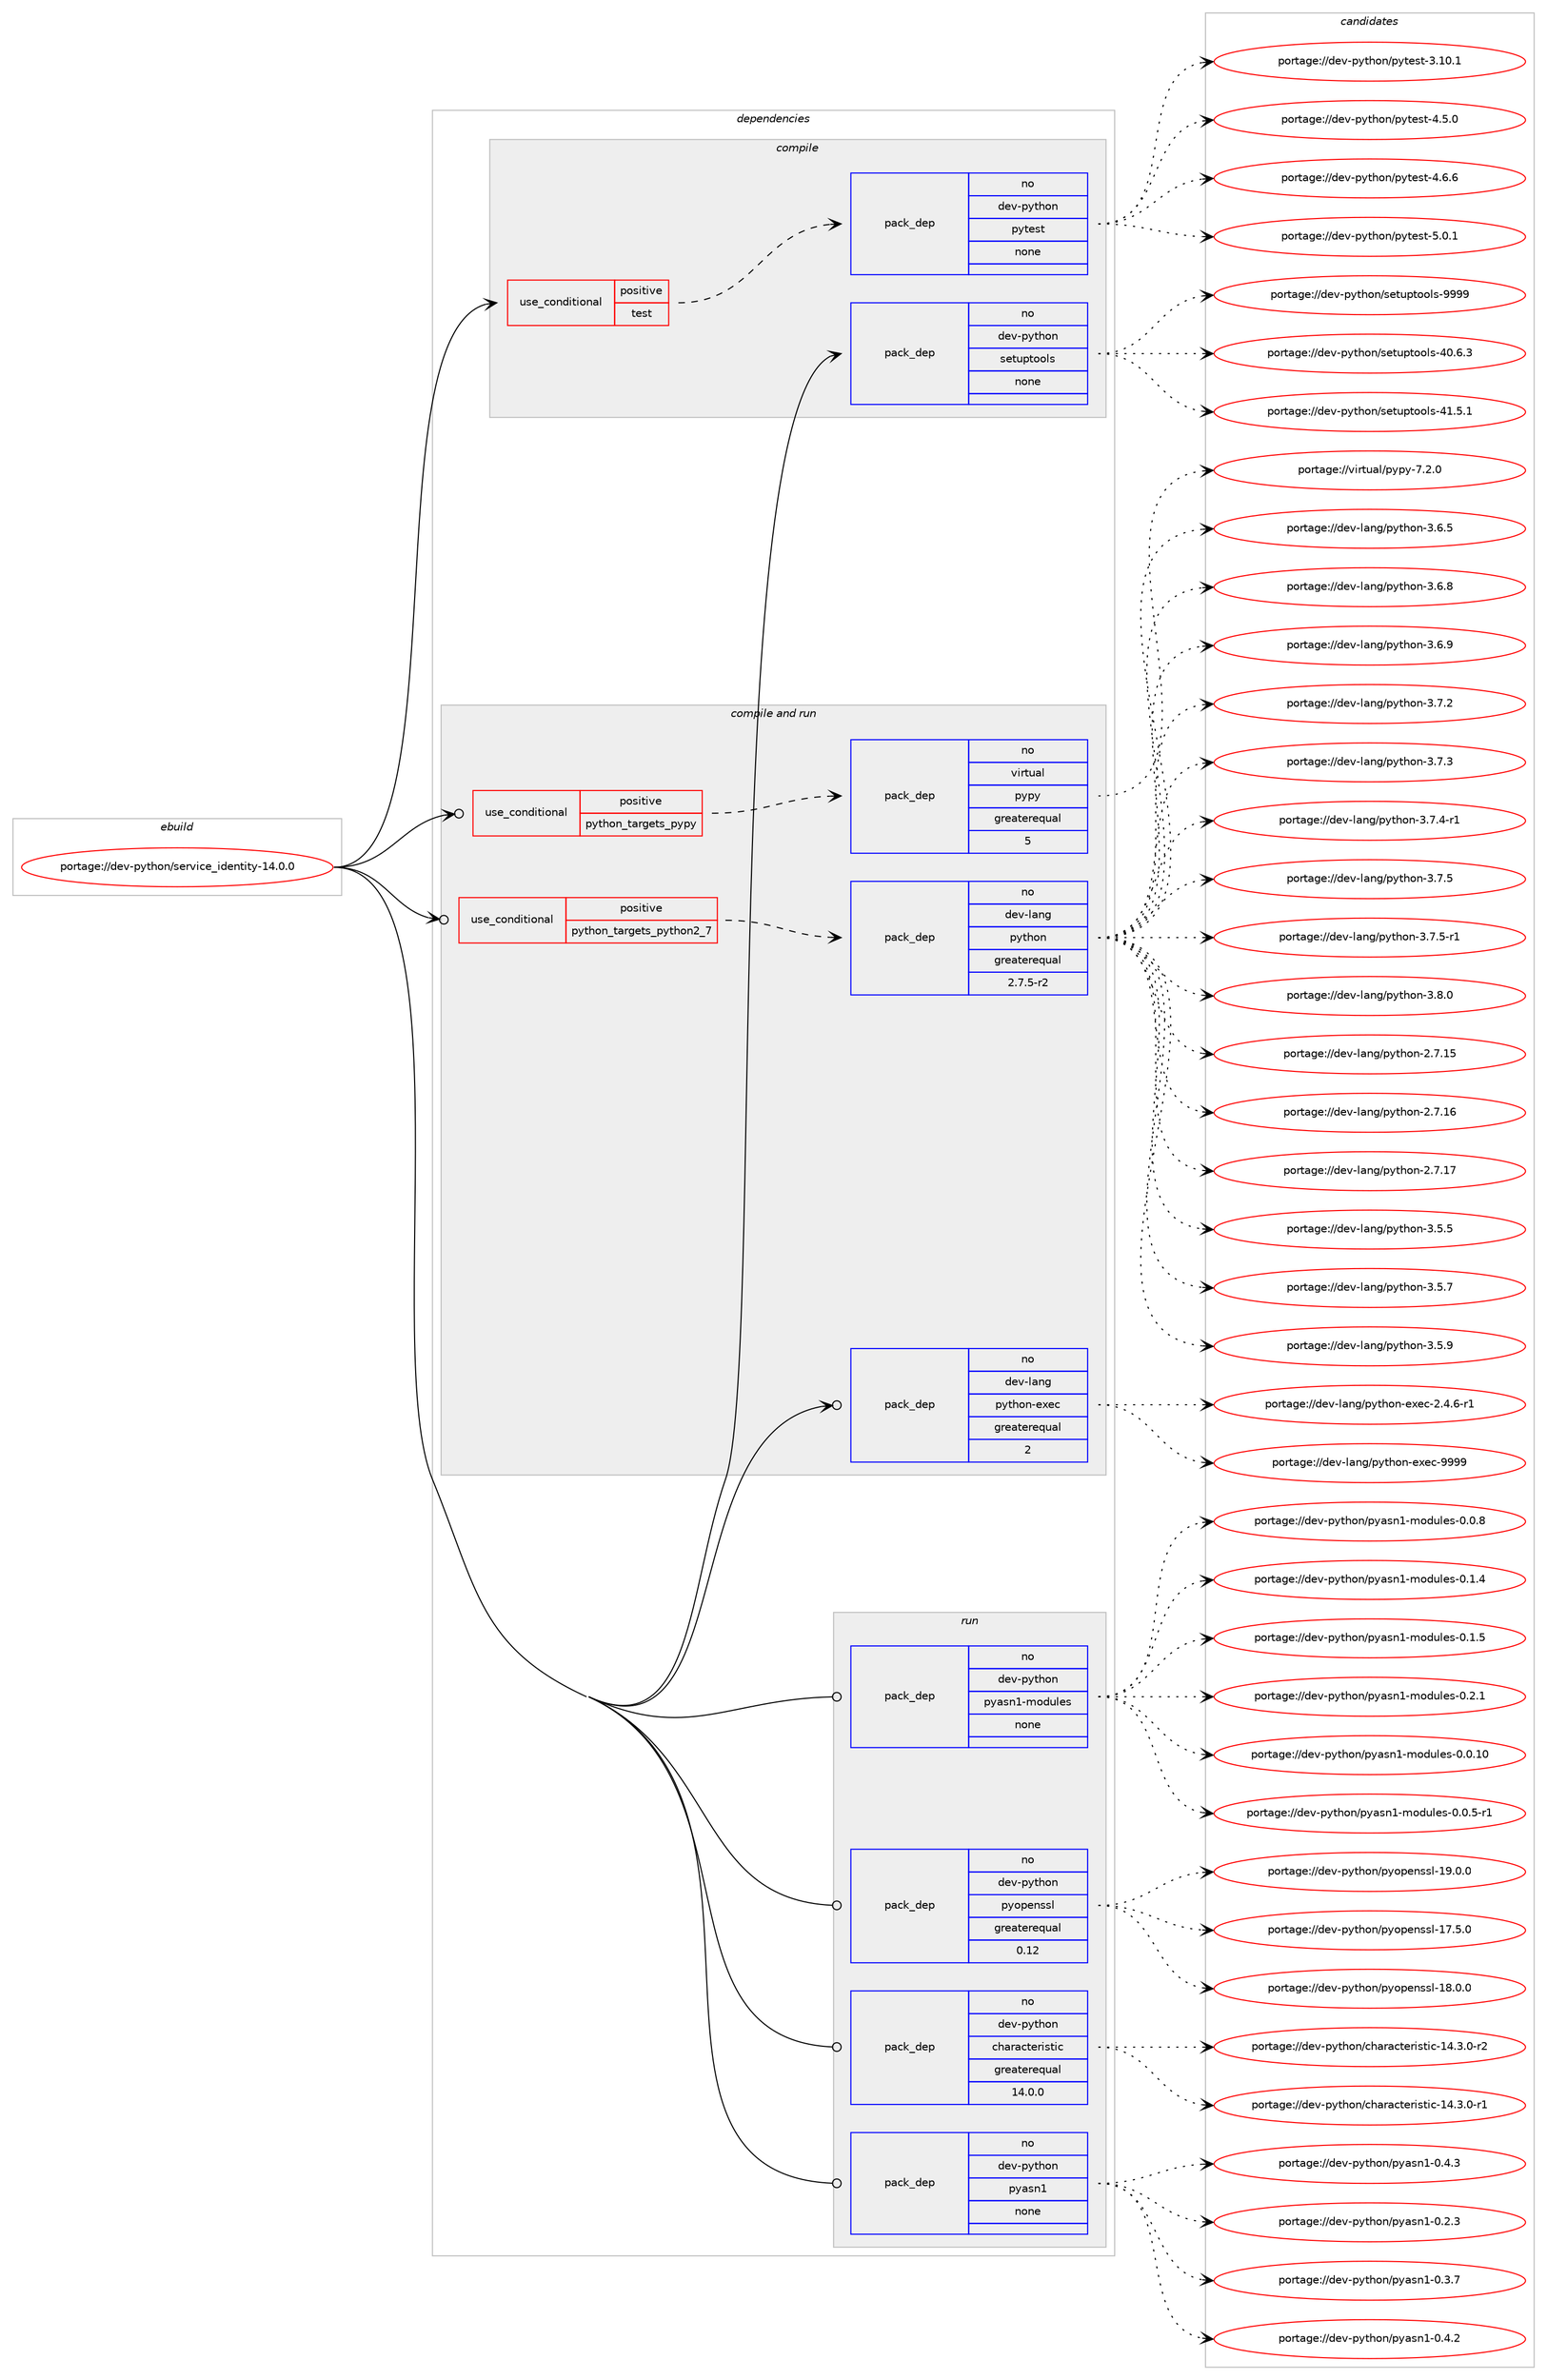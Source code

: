 digraph prolog {

# *************
# Graph options
# *************

newrank=true;
concentrate=true;
compound=true;
graph [rankdir=LR,fontname=Helvetica,fontsize=10,ranksep=1.5];#, ranksep=2.5, nodesep=0.2];
edge  [arrowhead=vee];
node  [fontname=Helvetica,fontsize=10];

# **********
# The ebuild
# **********

subgraph cluster_leftcol {
color=gray;
rank=same;
label=<<i>ebuild</i>>;
id [label="portage://dev-python/service_identity-14.0.0", color=red, width=4, href="../dev-python/service_identity-14.0.0.svg"];
}

# ****************
# The dependencies
# ****************

subgraph cluster_midcol {
color=gray;
label=<<i>dependencies</i>>;
subgraph cluster_compile {
fillcolor="#eeeeee";
style=filled;
label=<<i>compile</i>>;
subgraph cond38506 {
dependency171826 [label=<<TABLE BORDER="0" CELLBORDER="1" CELLSPACING="0" CELLPADDING="4"><TR><TD ROWSPAN="3" CELLPADDING="10">use_conditional</TD></TR><TR><TD>positive</TD></TR><TR><TD>test</TD></TR></TABLE>>, shape=none, color=red];
subgraph pack129915 {
dependency171827 [label=<<TABLE BORDER="0" CELLBORDER="1" CELLSPACING="0" CELLPADDING="4" WIDTH="220"><TR><TD ROWSPAN="6" CELLPADDING="30">pack_dep</TD></TR><TR><TD WIDTH="110">no</TD></TR><TR><TD>dev-python</TD></TR><TR><TD>pytest</TD></TR><TR><TD>none</TD></TR><TR><TD></TD></TR></TABLE>>, shape=none, color=blue];
}
dependency171826:e -> dependency171827:w [weight=20,style="dashed",arrowhead="vee"];
}
id:e -> dependency171826:w [weight=20,style="solid",arrowhead="vee"];
subgraph pack129916 {
dependency171828 [label=<<TABLE BORDER="0" CELLBORDER="1" CELLSPACING="0" CELLPADDING="4" WIDTH="220"><TR><TD ROWSPAN="6" CELLPADDING="30">pack_dep</TD></TR><TR><TD WIDTH="110">no</TD></TR><TR><TD>dev-python</TD></TR><TR><TD>setuptools</TD></TR><TR><TD>none</TD></TR><TR><TD></TD></TR></TABLE>>, shape=none, color=blue];
}
id:e -> dependency171828:w [weight=20,style="solid",arrowhead="vee"];
}
subgraph cluster_compileandrun {
fillcolor="#eeeeee";
style=filled;
label=<<i>compile and run</i>>;
subgraph cond38507 {
dependency171829 [label=<<TABLE BORDER="0" CELLBORDER="1" CELLSPACING="0" CELLPADDING="4"><TR><TD ROWSPAN="3" CELLPADDING="10">use_conditional</TD></TR><TR><TD>positive</TD></TR><TR><TD>python_targets_pypy</TD></TR></TABLE>>, shape=none, color=red];
subgraph pack129917 {
dependency171830 [label=<<TABLE BORDER="0" CELLBORDER="1" CELLSPACING="0" CELLPADDING="4" WIDTH="220"><TR><TD ROWSPAN="6" CELLPADDING="30">pack_dep</TD></TR><TR><TD WIDTH="110">no</TD></TR><TR><TD>virtual</TD></TR><TR><TD>pypy</TD></TR><TR><TD>greaterequal</TD></TR><TR><TD>5</TD></TR></TABLE>>, shape=none, color=blue];
}
dependency171829:e -> dependency171830:w [weight=20,style="dashed",arrowhead="vee"];
}
id:e -> dependency171829:w [weight=20,style="solid",arrowhead="odotvee"];
subgraph cond38508 {
dependency171831 [label=<<TABLE BORDER="0" CELLBORDER="1" CELLSPACING="0" CELLPADDING="4"><TR><TD ROWSPAN="3" CELLPADDING="10">use_conditional</TD></TR><TR><TD>positive</TD></TR><TR><TD>python_targets_python2_7</TD></TR></TABLE>>, shape=none, color=red];
subgraph pack129918 {
dependency171832 [label=<<TABLE BORDER="0" CELLBORDER="1" CELLSPACING="0" CELLPADDING="4" WIDTH="220"><TR><TD ROWSPAN="6" CELLPADDING="30">pack_dep</TD></TR><TR><TD WIDTH="110">no</TD></TR><TR><TD>dev-lang</TD></TR><TR><TD>python</TD></TR><TR><TD>greaterequal</TD></TR><TR><TD>2.7.5-r2</TD></TR></TABLE>>, shape=none, color=blue];
}
dependency171831:e -> dependency171832:w [weight=20,style="dashed",arrowhead="vee"];
}
id:e -> dependency171831:w [weight=20,style="solid",arrowhead="odotvee"];
subgraph pack129919 {
dependency171833 [label=<<TABLE BORDER="0" CELLBORDER="1" CELLSPACING="0" CELLPADDING="4" WIDTH="220"><TR><TD ROWSPAN="6" CELLPADDING="30">pack_dep</TD></TR><TR><TD WIDTH="110">no</TD></TR><TR><TD>dev-lang</TD></TR><TR><TD>python-exec</TD></TR><TR><TD>greaterequal</TD></TR><TR><TD>2</TD></TR></TABLE>>, shape=none, color=blue];
}
id:e -> dependency171833:w [weight=20,style="solid",arrowhead="odotvee"];
}
subgraph cluster_run {
fillcolor="#eeeeee";
style=filled;
label=<<i>run</i>>;
subgraph pack129920 {
dependency171834 [label=<<TABLE BORDER="0" CELLBORDER="1" CELLSPACING="0" CELLPADDING="4" WIDTH="220"><TR><TD ROWSPAN="6" CELLPADDING="30">pack_dep</TD></TR><TR><TD WIDTH="110">no</TD></TR><TR><TD>dev-python</TD></TR><TR><TD>characteristic</TD></TR><TR><TD>greaterequal</TD></TR><TR><TD>14.0.0</TD></TR></TABLE>>, shape=none, color=blue];
}
id:e -> dependency171834:w [weight=20,style="solid",arrowhead="odot"];
subgraph pack129921 {
dependency171835 [label=<<TABLE BORDER="0" CELLBORDER="1" CELLSPACING="0" CELLPADDING="4" WIDTH="220"><TR><TD ROWSPAN="6" CELLPADDING="30">pack_dep</TD></TR><TR><TD WIDTH="110">no</TD></TR><TR><TD>dev-python</TD></TR><TR><TD>pyasn1</TD></TR><TR><TD>none</TD></TR><TR><TD></TD></TR></TABLE>>, shape=none, color=blue];
}
id:e -> dependency171835:w [weight=20,style="solid",arrowhead="odot"];
subgraph pack129922 {
dependency171836 [label=<<TABLE BORDER="0" CELLBORDER="1" CELLSPACING="0" CELLPADDING="4" WIDTH="220"><TR><TD ROWSPAN="6" CELLPADDING="30">pack_dep</TD></TR><TR><TD WIDTH="110">no</TD></TR><TR><TD>dev-python</TD></TR><TR><TD>pyasn1-modules</TD></TR><TR><TD>none</TD></TR><TR><TD></TD></TR></TABLE>>, shape=none, color=blue];
}
id:e -> dependency171836:w [weight=20,style="solid",arrowhead="odot"];
subgraph pack129923 {
dependency171837 [label=<<TABLE BORDER="0" CELLBORDER="1" CELLSPACING="0" CELLPADDING="4" WIDTH="220"><TR><TD ROWSPAN="6" CELLPADDING="30">pack_dep</TD></TR><TR><TD WIDTH="110">no</TD></TR><TR><TD>dev-python</TD></TR><TR><TD>pyopenssl</TD></TR><TR><TD>greaterequal</TD></TR><TR><TD>0.12</TD></TR></TABLE>>, shape=none, color=blue];
}
id:e -> dependency171837:w [weight=20,style="solid",arrowhead="odot"];
}
}

# **************
# The candidates
# **************

subgraph cluster_choices {
rank=same;
color=gray;
label=<<i>candidates</i>>;

subgraph choice129915 {
color=black;
nodesep=1;
choiceportage100101118451121211161041111104711212111610111511645514649484649 [label="portage://dev-python/pytest-3.10.1", color=red, width=4,href="../dev-python/pytest-3.10.1.svg"];
choiceportage1001011184511212111610411111047112121116101115116455246534648 [label="portage://dev-python/pytest-4.5.0", color=red, width=4,href="../dev-python/pytest-4.5.0.svg"];
choiceportage1001011184511212111610411111047112121116101115116455246544654 [label="portage://dev-python/pytest-4.6.6", color=red, width=4,href="../dev-python/pytest-4.6.6.svg"];
choiceportage1001011184511212111610411111047112121116101115116455346484649 [label="portage://dev-python/pytest-5.0.1", color=red, width=4,href="../dev-python/pytest-5.0.1.svg"];
dependency171827:e -> choiceportage100101118451121211161041111104711212111610111511645514649484649:w [style=dotted,weight="100"];
dependency171827:e -> choiceportage1001011184511212111610411111047112121116101115116455246534648:w [style=dotted,weight="100"];
dependency171827:e -> choiceportage1001011184511212111610411111047112121116101115116455246544654:w [style=dotted,weight="100"];
dependency171827:e -> choiceportage1001011184511212111610411111047112121116101115116455346484649:w [style=dotted,weight="100"];
}
subgraph choice129916 {
color=black;
nodesep=1;
choiceportage100101118451121211161041111104711510111611711211611111110811545524846544651 [label="portage://dev-python/setuptools-40.6.3", color=red, width=4,href="../dev-python/setuptools-40.6.3.svg"];
choiceportage100101118451121211161041111104711510111611711211611111110811545524946534649 [label="portage://dev-python/setuptools-41.5.1", color=red, width=4,href="../dev-python/setuptools-41.5.1.svg"];
choiceportage10010111845112121116104111110471151011161171121161111111081154557575757 [label="portage://dev-python/setuptools-9999", color=red, width=4,href="../dev-python/setuptools-9999.svg"];
dependency171828:e -> choiceportage100101118451121211161041111104711510111611711211611111110811545524846544651:w [style=dotted,weight="100"];
dependency171828:e -> choiceportage100101118451121211161041111104711510111611711211611111110811545524946534649:w [style=dotted,weight="100"];
dependency171828:e -> choiceportage10010111845112121116104111110471151011161171121161111111081154557575757:w [style=dotted,weight="100"];
}
subgraph choice129917 {
color=black;
nodesep=1;
choiceportage1181051141161179710847112121112121455546504648 [label="portage://virtual/pypy-7.2.0", color=red, width=4,href="../virtual/pypy-7.2.0.svg"];
dependency171830:e -> choiceportage1181051141161179710847112121112121455546504648:w [style=dotted,weight="100"];
}
subgraph choice129918 {
color=black;
nodesep=1;
choiceportage10010111845108971101034711212111610411111045504655464953 [label="portage://dev-lang/python-2.7.15", color=red, width=4,href="../dev-lang/python-2.7.15.svg"];
choiceportage10010111845108971101034711212111610411111045504655464954 [label="portage://dev-lang/python-2.7.16", color=red, width=4,href="../dev-lang/python-2.7.16.svg"];
choiceportage10010111845108971101034711212111610411111045504655464955 [label="portage://dev-lang/python-2.7.17", color=red, width=4,href="../dev-lang/python-2.7.17.svg"];
choiceportage100101118451089711010347112121116104111110455146534653 [label="portage://dev-lang/python-3.5.5", color=red, width=4,href="../dev-lang/python-3.5.5.svg"];
choiceportage100101118451089711010347112121116104111110455146534655 [label="portage://dev-lang/python-3.5.7", color=red, width=4,href="../dev-lang/python-3.5.7.svg"];
choiceportage100101118451089711010347112121116104111110455146534657 [label="portage://dev-lang/python-3.5.9", color=red, width=4,href="../dev-lang/python-3.5.9.svg"];
choiceportage100101118451089711010347112121116104111110455146544653 [label="portage://dev-lang/python-3.6.5", color=red, width=4,href="../dev-lang/python-3.6.5.svg"];
choiceportage100101118451089711010347112121116104111110455146544656 [label="portage://dev-lang/python-3.6.8", color=red, width=4,href="../dev-lang/python-3.6.8.svg"];
choiceportage100101118451089711010347112121116104111110455146544657 [label="portage://dev-lang/python-3.6.9", color=red, width=4,href="../dev-lang/python-3.6.9.svg"];
choiceportage100101118451089711010347112121116104111110455146554650 [label="portage://dev-lang/python-3.7.2", color=red, width=4,href="../dev-lang/python-3.7.2.svg"];
choiceportage100101118451089711010347112121116104111110455146554651 [label="portage://dev-lang/python-3.7.3", color=red, width=4,href="../dev-lang/python-3.7.3.svg"];
choiceportage1001011184510897110103471121211161041111104551465546524511449 [label="portage://dev-lang/python-3.7.4-r1", color=red, width=4,href="../dev-lang/python-3.7.4-r1.svg"];
choiceportage100101118451089711010347112121116104111110455146554653 [label="portage://dev-lang/python-3.7.5", color=red, width=4,href="../dev-lang/python-3.7.5.svg"];
choiceportage1001011184510897110103471121211161041111104551465546534511449 [label="portage://dev-lang/python-3.7.5-r1", color=red, width=4,href="../dev-lang/python-3.7.5-r1.svg"];
choiceportage100101118451089711010347112121116104111110455146564648 [label="portage://dev-lang/python-3.8.0", color=red, width=4,href="../dev-lang/python-3.8.0.svg"];
dependency171832:e -> choiceportage10010111845108971101034711212111610411111045504655464953:w [style=dotted,weight="100"];
dependency171832:e -> choiceportage10010111845108971101034711212111610411111045504655464954:w [style=dotted,weight="100"];
dependency171832:e -> choiceportage10010111845108971101034711212111610411111045504655464955:w [style=dotted,weight="100"];
dependency171832:e -> choiceportage100101118451089711010347112121116104111110455146534653:w [style=dotted,weight="100"];
dependency171832:e -> choiceportage100101118451089711010347112121116104111110455146534655:w [style=dotted,weight="100"];
dependency171832:e -> choiceportage100101118451089711010347112121116104111110455146534657:w [style=dotted,weight="100"];
dependency171832:e -> choiceportage100101118451089711010347112121116104111110455146544653:w [style=dotted,weight="100"];
dependency171832:e -> choiceportage100101118451089711010347112121116104111110455146544656:w [style=dotted,weight="100"];
dependency171832:e -> choiceportage100101118451089711010347112121116104111110455146544657:w [style=dotted,weight="100"];
dependency171832:e -> choiceportage100101118451089711010347112121116104111110455146554650:w [style=dotted,weight="100"];
dependency171832:e -> choiceportage100101118451089711010347112121116104111110455146554651:w [style=dotted,weight="100"];
dependency171832:e -> choiceportage1001011184510897110103471121211161041111104551465546524511449:w [style=dotted,weight="100"];
dependency171832:e -> choiceportage100101118451089711010347112121116104111110455146554653:w [style=dotted,weight="100"];
dependency171832:e -> choiceportage1001011184510897110103471121211161041111104551465546534511449:w [style=dotted,weight="100"];
dependency171832:e -> choiceportage100101118451089711010347112121116104111110455146564648:w [style=dotted,weight="100"];
}
subgraph choice129919 {
color=black;
nodesep=1;
choiceportage10010111845108971101034711212111610411111045101120101994550465246544511449 [label="portage://dev-lang/python-exec-2.4.6-r1", color=red, width=4,href="../dev-lang/python-exec-2.4.6-r1.svg"];
choiceportage10010111845108971101034711212111610411111045101120101994557575757 [label="portage://dev-lang/python-exec-9999", color=red, width=4,href="../dev-lang/python-exec-9999.svg"];
dependency171833:e -> choiceportage10010111845108971101034711212111610411111045101120101994550465246544511449:w [style=dotted,weight="100"];
dependency171833:e -> choiceportage10010111845108971101034711212111610411111045101120101994557575757:w [style=dotted,weight="100"];
}
subgraph choice129920 {
color=black;
nodesep=1;
choiceportage10010111845112121116104111110479910497114979911610111410511511610599454952465146484511449 [label="portage://dev-python/characteristic-14.3.0-r1", color=red, width=4,href="../dev-python/characteristic-14.3.0-r1.svg"];
choiceportage10010111845112121116104111110479910497114979911610111410511511610599454952465146484511450 [label="portage://dev-python/characteristic-14.3.0-r2", color=red, width=4,href="../dev-python/characteristic-14.3.0-r2.svg"];
dependency171834:e -> choiceportage10010111845112121116104111110479910497114979911610111410511511610599454952465146484511449:w [style=dotted,weight="100"];
dependency171834:e -> choiceportage10010111845112121116104111110479910497114979911610111410511511610599454952465146484511450:w [style=dotted,weight="100"];
}
subgraph choice129921 {
color=black;
nodesep=1;
choiceportage10010111845112121116104111110471121219711511049454846504651 [label="portage://dev-python/pyasn1-0.2.3", color=red, width=4,href="../dev-python/pyasn1-0.2.3.svg"];
choiceportage10010111845112121116104111110471121219711511049454846514655 [label="portage://dev-python/pyasn1-0.3.7", color=red, width=4,href="../dev-python/pyasn1-0.3.7.svg"];
choiceportage10010111845112121116104111110471121219711511049454846524650 [label="portage://dev-python/pyasn1-0.4.2", color=red, width=4,href="../dev-python/pyasn1-0.4.2.svg"];
choiceportage10010111845112121116104111110471121219711511049454846524651 [label="portage://dev-python/pyasn1-0.4.3", color=red, width=4,href="../dev-python/pyasn1-0.4.3.svg"];
dependency171835:e -> choiceportage10010111845112121116104111110471121219711511049454846504651:w [style=dotted,weight="100"];
dependency171835:e -> choiceportage10010111845112121116104111110471121219711511049454846514655:w [style=dotted,weight="100"];
dependency171835:e -> choiceportage10010111845112121116104111110471121219711511049454846524650:w [style=dotted,weight="100"];
dependency171835:e -> choiceportage10010111845112121116104111110471121219711511049454846524651:w [style=dotted,weight="100"];
}
subgraph choice129922 {
color=black;
nodesep=1;
choiceportage100101118451121211161041111104711212197115110494510911110011710810111545484648464948 [label="portage://dev-python/pyasn1-modules-0.0.10", color=red, width=4,href="../dev-python/pyasn1-modules-0.0.10.svg"];
choiceportage10010111845112121116104111110471121219711511049451091111001171081011154548464846534511449 [label="portage://dev-python/pyasn1-modules-0.0.5-r1", color=red, width=4,href="../dev-python/pyasn1-modules-0.0.5-r1.svg"];
choiceportage1001011184511212111610411111047112121971151104945109111100117108101115454846484656 [label="portage://dev-python/pyasn1-modules-0.0.8", color=red, width=4,href="../dev-python/pyasn1-modules-0.0.8.svg"];
choiceportage1001011184511212111610411111047112121971151104945109111100117108101115454846494652 [label="portage://dev-python/pyasn1-modules-0.1.4", color=red, width=4,href="../dev-python/pyasn1-modules-0.1.4.svg"];
choiceportage1001011184511212111610411111047112121971151104945109111100117108101115454846494653 [label="portage://dev-python/pyasn1-modules-0.1.5", color=red, width=4,href="../dev-python/pyasn1-modules-0.1.5.svg"];
choiceportage1001011184511212111610411111047112121971151104945109111100117108101115454846504649 [label="portage://dev-python/pyasn1-modules-0.2.1", color=red, width=4,href="../dev-python/pyasn1-modules-0.2.1.svg"];
dependency171836:e -> choiceportage100101118451121211161041111104711212197115110494510911110011710810111545484648464948:w [style=dotted,weight="100"];
dependency171836:e -> choiceportage10010111845112121116104111110471121219711511049451091111001171081011154548464846534511449:w [style=dotted,weight="100"];
dependency171836:e -> choiceportage1001011184511212111610411111047112121971151104945109111100117108101115454846484656:w [style=dotted,weight="100"];
dependency171836:e -> choiceportage1001011184511212111610411111047112121971151104945109111100117108101115454846494652:w [style=dotted,weight="100"];
dependency171836:e -> choiceportage1001011184511212111610411111047112121971151104945109111100117108101115454846494653:w [style=dotted,weight="100"];
dependency171836:e -> choiceportage1001011184511212111610411111047112121971151104945109111100117108101115454846504649:w [style=dotted,weight="100"];
}
subgraph choice129923 {
color=black;
nodesep=1;
choiceportage100101118451121211161041111104711212111111210111011511510845495546534648 [label="portage://dev-python/pyopenssl-17.5.0", color=red, width=4,href="../dev-python/pyopenssl-17.5.0.svg"];
choiceportage100101118451121211161041111104711212111111210111011511510845495646484648 [label="portage://dev-python/pyopenssl-18.0.0", color=red, width=4,href="../dev-python/pyopenssl-18.0.0.svg"];
choiceportage100101118451121211161041111104711212111111210111011511510845495746484648 [label="portage://dev-python/pyopenssl-19.0.0", color=red, width=4,href="../dev-python/pyopenssl-19.0.0.svg"];
dependency171837:e -> choiceportage100101118451121211161041111104711212111111210111011511510845495546534648:w [style=dotted,weight="100"];
dependency171837:e -> choiceportage100101118451121211161041111104711212111111210111011511510845495646484648:w [style=dotted,weight="100"];
dependency171837:e -> choiceportage100101118451121211161041111104711212111111210111011511510845495746484648:w [style=dotted,weight="100"];
}
}

}
